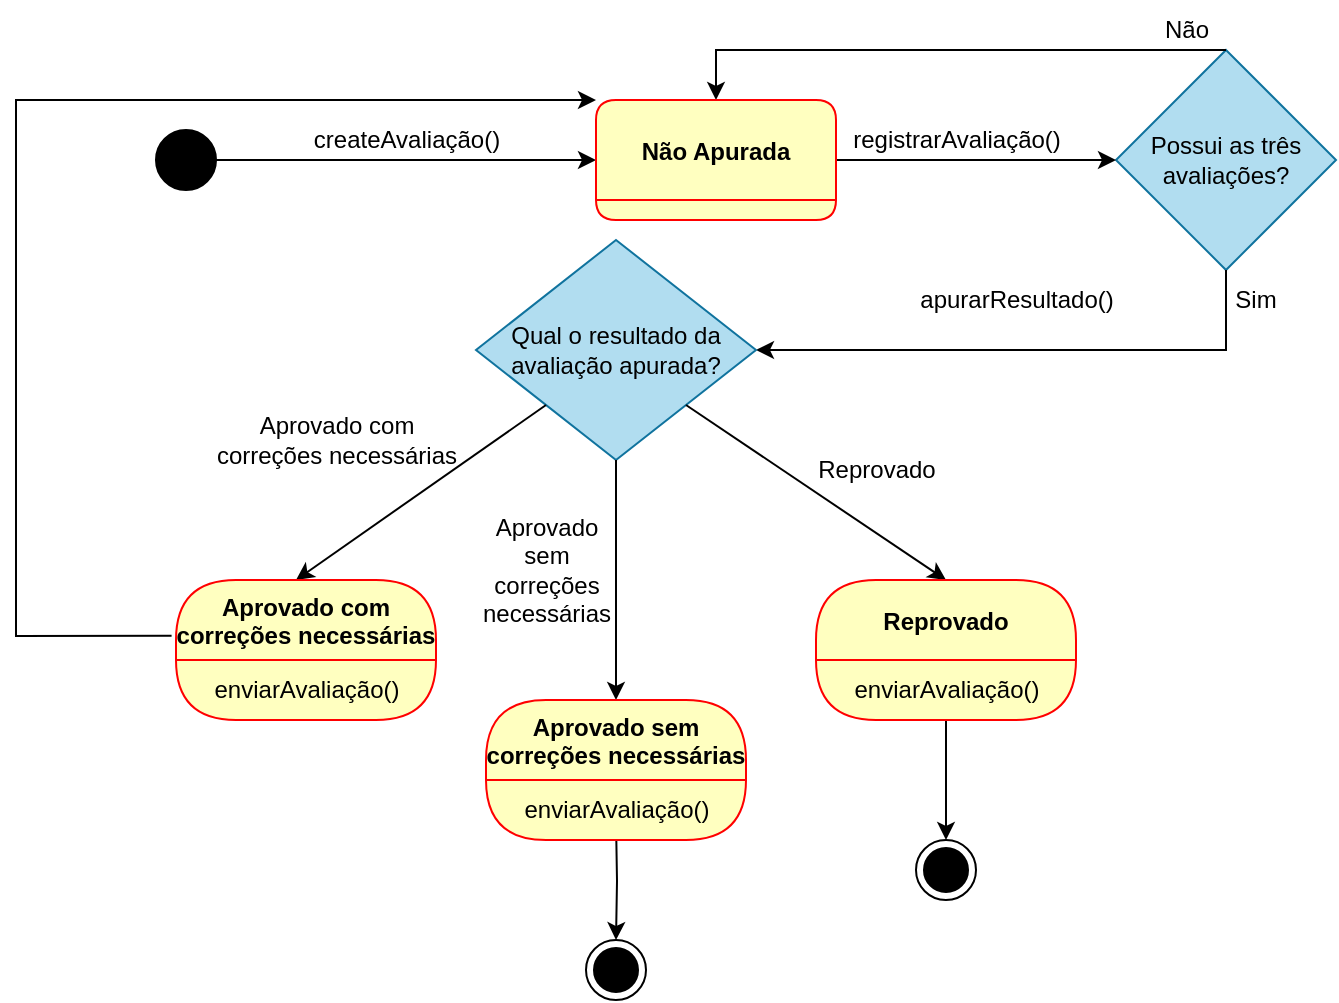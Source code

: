 <mxfile version="20.6.2" type="github">
  <diagram id="Ff-nEtc6mX_RvF_tfuvC" name="Página-1">
    <mxGraphModel dx="1051" dy="568" grid="1" gridSize="10" guides="1" tooltips="1" connect="1" arrows="1" fold="1" page="1" pageScale="1" pageWidth="827" pageHeight="1169" math="0" shadow="0">
      <root>
        <mxCell id="0" />
        <mxCell id="1" parent="0" />
        <mxCell id="ldgfXXNhYduUaPM9Zql8-2" value="" style="ellipse;fillColor=strokeColor;" vertex="1" parent="1">
          <mxGeometry x="100" y="145" width="30" height="30" as="geometry" />
        </mxCell>
        <mxCell id="ldgfXXNhYduUaPM9Zql8-7" value="" style="endArrow=classic;html=1;rounded=0;exitX=1;exitY=0.5;exitDx=0;exitDy=0;" edge="1" parent="1" source="ldgfXXNhYduUaPM9Zql8-2">
          <mxGeometry width="50" height="50" relative="1" as="geometry">
            <mxPoint x="400" y="310" as="sourcePoint" />
            <mxPoint x="320" y="160" as="targetPoint" />
          </mxGeometry>
        </mxCell>
        <mxCell id="ldgfXXNhYduUaPM9Zql8-8" value="createAvaliação()" style="text;html=1;align=center;verticalAlign=middle;resizable=0;points=[];autosize=1;strokeColor=none;fillColor=none;" vertex="1" parent="1">
          <mxGeometry x="165" y="135" width="120" height="30" as="geometry" />
        </mxCell>
        <mxCell id="ldgfXXNhYduUaPM9Zql8-38" style="edgeStyle=orthogonalEdgeStyle;rounded=0;orthogonalLoop=1;jettySize=auto;html=1;exitX=0.5;exitY=1;exitDx=0;exitDy=0;entryX=0.5;entryY=0;entryDx=0;entryDy=0;" edge="1" parent="1" target="ldgfXXNhYduUaPM9Zql8-35">
          <mxGeometry relative="1" as="geometry">
            <mxPoint x="330" y="490" as="sourcePoint" />
          </mxGeometry>
        </mxCell>
        <mxCell id="ldgfXXNhYduUaPM9Zql8-40" style="edgeStyle=orthogonalEdgeStyle;rounded=0;orthogonalLoop=1;jettySize=auto;html=1;exitX=0.5;exitY=1;exitDx=0;exitDy=0;" edge="1" parent="1">
          <mxGeometry relative="1" as="geometry">
            <mxPoint x="495.0" y="430" as="sourcePoint" />
            <mxPoint x="495" y="500" as="targetPoint" />
          </mxGeometry>
        </mxCell>
        <mxCell id="ldgfXXNhYduUaPM9Zql8-15" value="Possui as três avaliações?" style="rhombus;whiteSpace=wrap;html=1;fillColor=#b1ddf0;strokeColor=#10739e;" vertex="1" parent="1">
          <mxGeometry x="580" y="105" width="110" height="110" as="geometry" />
        </mxCell>
        <mxCell id="ldgfXXNhYduUaPM9Zql8-16" value="" style="endArrow=classic;html=1;rounded=0;exitX=1;exitY=0.5;exitDx=0;exitDy=0;entryX=0;entryY=0.5;entryDx=0;entryDy=0;" edge="1" parent="1" target="ldgfXXNhYduUaPM9Zql8-15">
          <mxGeometry width="50" height="50" relative="1" as="geometry">
            <mxPoint x="440.0" y="160.0" as="sourcePoint" />
            <mxPoint x="450" y="240" as="targetPoint" />
          </mxGeometry>
        </mxCell>
        <mxCell id="ldgfXXNhYduUaPM9Zql8-17" value="registrarAvaliação()" style="text;html=1;align=center;verticalAlign=middle;resizable=0;points=[];autosize=1;strokeColor=none;fillColor=none;" vertex="1" parent="1">
          <mxGeometry x="435" y="135" width="130" height="30" as="geometry" />
        </mxCell>
        <mxCell id="ldgfXXNhYduUaPM9Zql8-19" value="Não" style="text;html=1;align=center;verticalAlign=middle;resizable=0;points=[];autosize=1;strokeColor=none;fillColor=none;" vertex="1" parent="1">
          <mxGeometry x="590" y="80" width="50" height="30" as="geometry" />
        </mxCell>
        <mxCell id="ldgfXXNhYduUaPM9Zql8-20" value="Sim" style="text;html=1;strokeColor=none;fillColor=none;align=center;verticalAlign=middle;whiteSpace=wrap;rounded=0;" vertex="1" parent="1">
          <mxGeometry x="620" y="215" width="60" height="30" as="geometry" />
        </mxCell>
        <mxCell id="ldgfXXNhYduUaPM9Zql8-21" value="" style="endArrow=classic;html=1;rounded=0;exitX=0.5;exitY=0;exitDx=0;exitDy=0;" edge="1" parent="1" source="ldgfXXNhYduUaPM9Zql8-15">
          <mxGeometry width="50" height="50" relative="1" as="geometry">
            <mxPoint x="400" y="280" as="sourcePoint" />
            <mxPoint x="380" y="130" as="targetPoint" />
            <Array as="points">
              <mxPoint x="380" y="105" />
            </Array>
          </mxGeometry>
        </mxCell>
        <mxCell id="ldgfXXNhYduUaPM9Zql8-22" value="" style="endArrow=classic;html=1;rounded=0;exitX=0.5;exitY=1;exitDx=0;exitDy=0;entryX=1;entryY=0.5;entryDx=0;entryDy=0;" edge="1" parent="1" source="ldgfXXNhYduUaPM9Zql8-15" target="ldgfXXNhYduUaPM9Zql8-24">
          <mxGeometry width="50" height="50" relative="1" as="geometry">
            <mxPoint x="400" y="280" as="sourcePoint" />
            <mxPoint x="400" y="240" as="targetPoint" />
            <Array as="points">
              <mxPoint x="635" y="240" />
              <mxPoint x="635" y="255" />
            </Array>
          </mxGeometry>
        </mxCell>
        <mxCell id="ldgfXXNhYduUaPM9Zql8-23" value="apurarResultado()" style="text;html=1;resizable=0;autosize=1;align=center;verticalAlign=middle;points=[];fillColor=none;strokeColor=none;rounded=0;" vertex="1" parent="1">
          <mxGeometry x="470" y="215" width="120" height="30" as="geometry" />
        </mxCell>
        <mxCell id="ldgfXXNhYduUaPM9Zql8-24" value="Qual o resultado da avaliação apurada?" style="rhombus;whiteSpace=wrap;html=1;fillColor=#b1ddf0;strokeColor=#10739e;" vertex="1" parent="1">
          <mxGeometry x="260" y="200" width="140" height="110" as="geometry" />
        </mxCell>
        <mxCell id="ldgfXXNhYduUaPM9Zql8-27" value="" style="endArrow=classic;html=1;rounded=0;exitX=0;exitY=1;exitDx=0;exitDy=0;entryX=0.5;entryY=0;entryDx=0;entryDy=0;" edge="1" parent="1" source="ldgfXXNhYduUaPM9Zql8-24">
          <mxGeometry width="50" height="50" relative="1" as="geometry">
            <mxPoint x="400" y="280" as="sourcePoint" />
            <mxPoint x="170" y="370" as="targetPoint" />
          </mxGeometry>
        </mxCell>
        <mxCell id="ldgfXXNhYduUaPM9Zql8-28" value="" style="endArrow=classic;html=1;rounded=0;exitX=0.5;exitY=1;exitDx=0;exitDy=0;entryX=0.5;entryY=0;entryDx=0;entryDy=0;" edge="1" parent="1" source="ldgfXXNhYduUaPM9Zql8-24">
          <mxGeometry width="50" height="50" relative="1" as="geometry">
            <mxPoint x="400" y="280" as="sourcePoint" />
            <mxPoint x="330" y="430" as="targetPoint" />
          </mxGeometry>
        </mxCell>
        <mxCell id="ldgfXXNhYduUaPM9Zql8-29" value="" style="endArrow=classic;html=1;rounded=0;exitX=1;exitY=1;exitDx=0;exitDy=0;entryX=0.5;entryY=0;entryDx=0;entryDy=0;" edge="1" parent="1" source="ldgfXXNhYduUaPM9Zql8-24">
          <mxGeometry width="50" height="50" relative="1" as="geometry">
            <mxPoint x="400" y="280" as="sourcePoint" />
            <mxPoint x="495.0" y="370" as="targetPoint" />
          </mxGeometry>
        </mxCell>
        <mxCell id="ldgfXXNhYduUaPM9Zql8-30" value="Aprovado com &lt;br&gt;correções necessárias" style="text;html=1;align=center;verticalAlign=middle;resizable=0;points=[];autosize=1;strokeColor=none;fillColor=none;" vertex="1" parent="1">
          <mxGeometry x="120" y="280" width="140" height="40" as="geometry" />
        </mxCell>
        <mxCell id="ldgfXXNhYduUaPM9Zql8-31" value="Aprovado&lt;br&gt;sem&lt;br&gt;correções&lt;br&gt;necessárias" style="text;html=1;align=center;verticalAlign=middle;resizable=0;points=[];autosize=1;strokeColor=none;fillColor=none;" vertex="1" parent="1">
          <mxGeometry x="250" y="330" width="90" height="70" as="geometry" />
        </mxCell>
        <mxCell id="ldgfXXNhYduUaPM9Zql8-32" value="Reprovado" style="text;html=1;align=center;verticalAlign=middle;resizable=0;points=[];autosize=1;strokeColor=none;fillColor=none;" vertex="1" parent="1">
          <mxGeometry x="420" y="300" width="80" height="30" as="geometry" />
        </mxCell>
        <mxCell id="ldgfXXNhYduUaPM9Zql8-35" value="" style="ellipse;html=1;shape=endState;fillColor=strokeColor;" vertex="1" parent="1">
          <mxGeometry x="315" y="550" width="30" height="30" as="geometry" />
        </mxCell>
        <mxCell id="ldgfXXNhYduUaPM9Zql8-36" value="" style="ellipse;html=1;shape=endState;fillColor=strokeColor;" vertex="1" parent="1">
          <mxGeometry x="480" y="500" width="30" height="30" as="geometry" />
        </mxCell>
        <mxCell id="ldgfXXNhYduUaPM9Zql8-46" value="Não Apurada" style="swimlane;fontStyle=1;align=center;verticalAlign=middle;childLayout=stackLayout;horizontal=1;startSize=50;horizontalStack=0;resizeParent=0;resizeLast=1;container=0;fontColor=#000000;collapsible=0;rounded=1;arcSize=30;strokeColor=#ff0000;fillColor=#ffffc0;swimlaneFillColor=#ffffc0;dropTarget=0;" vertex="1" parent="1">
          <mxGeometry x="320" y="130" width="120" height="60" as="geometry" />
        </mxCell>
        <mxCell id="ldgfXXNhYduUaPM9Zql8-51" value="Aprovado com&#xa;correções necessárias" style="swimlane;fontStyle=1;align=center;verticalAlign=middle;childLayout=stackLayout;horizontal=1;startSize=40;horizontalStack=0;resizeParent=0;resizeLast=1;container=0;fontColor=#000000;collapsible=0;rounded=1;arcSize=30;strokeColor=#ff0000;fillColor=#ffffc0;swimlaneFillColor=#ffffc0;dropTarget=0;" vertex="1" parent="1">
          <mxGeometry x="110" y="370" width="130" height="70" as="geometry" />
        </mxCell>
        <mxCell id="ldgfXXNhYduUaPM9Zql8-52" value="enviarAvaliação()" style="text;html=1;align=center;verticalAlign=middle;resizable=0;points=[];autosize=1;strokeColor=none;fillColor=none;" vertex="1" parent="1">
          <mxGeometry x="115" y="410" width="120" height="30" as="geometry" />
        </mxCell>
        <mxCell id="ldgfXXNhYduUaPM9Zql8-53" value="Aprovado sem&#xa;correções necessárias" style="swimlane;fontStyle=1;align=center;verticalAlign=middle;childLayout=stackLayout;horizontal=1;startSize=40;horizontalStack=0;resizeParent=0;resizeLast=1;container=0;fontColor=#000000;collapsible=0;rounded=1;arcSize=30;strokeColor=#ff0000;fillColor=#ffffc0;swimlaneFillColor=#ffffc0;dropTarget=0;" vertex="1" parent="1">
          <mxGeometry x="265" y="430" width="130" height="70" as="geometry" />
        </mxCell>
        <mxCell id="ldgfXXNhYduUaPM9Zql8-54" value="Reprovado" style="swimlane;fontStyle=1;align=center;verticalAlign=middle;childLayout=stackLayout;horizontal=1;startSize=40;horizontalStack=0;resizeParent=0;resizeLast=1;container=0;fontColor=#000000;collapsible=0;rounded=1;arcSize=30;strokeColor=#ff0000;fillColor=#ffffc0;swimlaneFillColor=#ffffc0;dropTarget=0;" vertex="1" parent="1">
          <mxGeometry x="430" y="370" width="130" height="70" as="geometry" />
        </mxCell>
        <mxCell id="ldgfXXNhYduUaPM9Zql8-55" value="enviarAvaliação()" style="text;html=1;align=center;verticalAlign=middle;resizable=0;points=[];autosize=1;strokeColor=none;fillColor=none;" vertex="1" parent="1">
          <mxGeometry x="270" y="470" width="120" height="30" as="geometry" />
        </mxCell>
        <mxCell id="ldgfXXNhYduUaPM9Zql8-56" value="enviarAvaliação()" style="text;html=1;align=center;verticalAlign=middle;resizable=0;points=[];autosize=1;strokeColor=none;fillColor=none;" vertex="1" parent="1">
          <mxGeometry x="435" y="410" width="120" height="30" as="geometry" />
        </mxCell>
        <mxCell id="ldgfXXNhYduUaPM9Zql8-57" value="" style="endArrow=classic;html=1;rounded=0;exitX=-0.017;exitY=0.398;exitDx=0;exitDy=0;exitPerimeter=0;entryX=0;entryY=0;entryDx=0;entryDy=0;" edge="1" parent="1" source="ldgfXXNhYduUaPM9Zql8-51" target="ldgfXXNhYduUaPM9Zql8-46">
          <mxGeometry width="50" height="50" relative="1" as="geometry">
            <mxPoint x="380" y="370" as="sourcePoint" />
            <mxPoint x="430" y="320" as="targetPoint" />
            <Array as="points">
              <mxPoint x="30" y="398" />
              <mxPoint x="30" y="130" />
            </Array>
          </mxGeometry>
        </mxCell>
      </root>
    </mxGraphModel>
  </diagram>
</mxfile>
